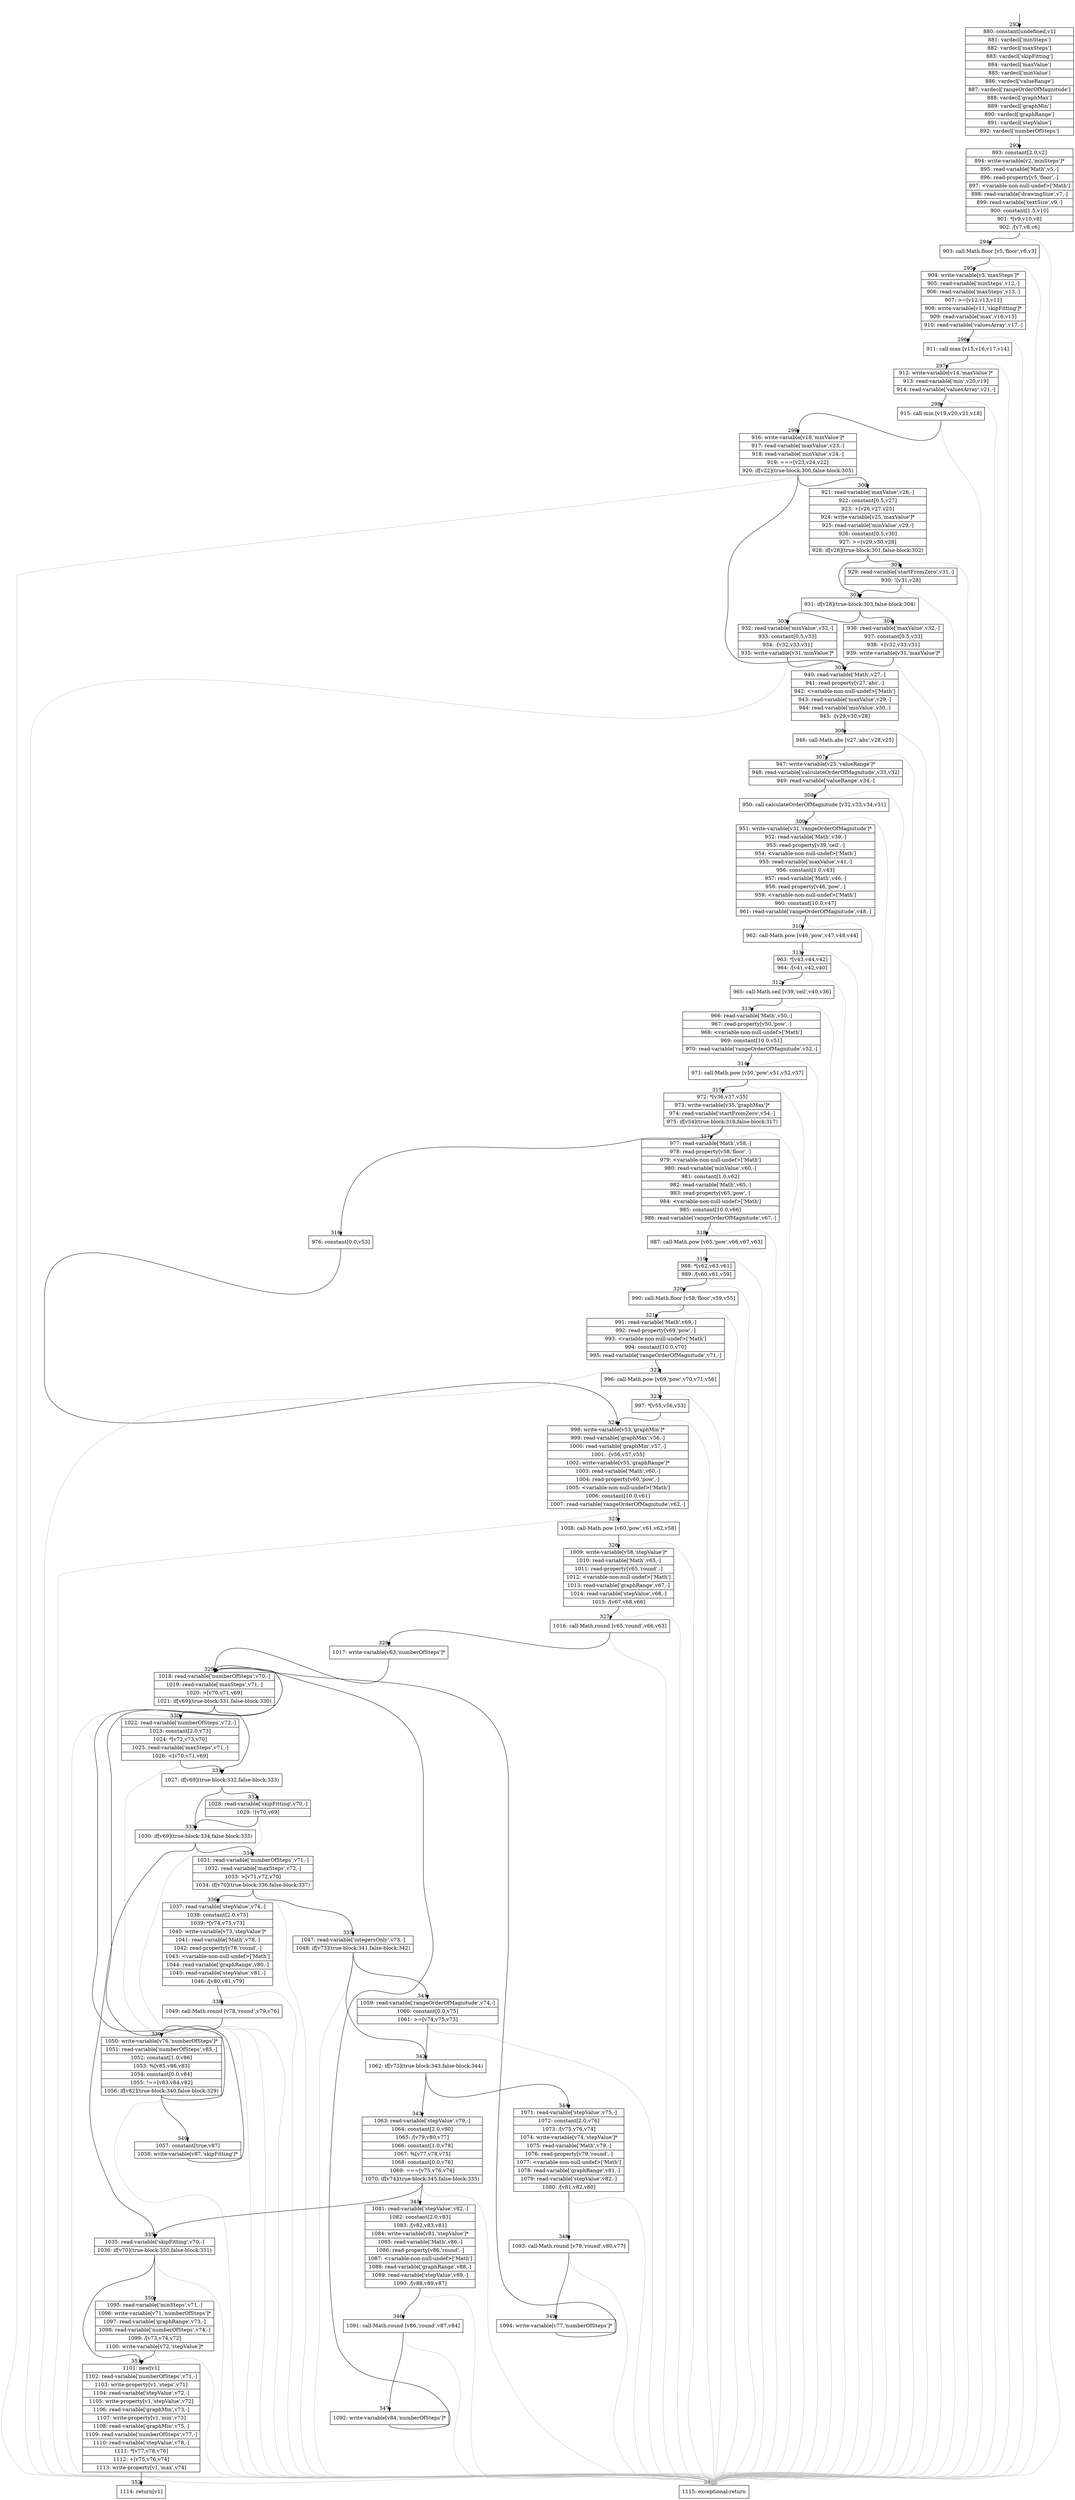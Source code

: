 digraph {
rankdir="TD"
BB_entry35[shape=none,label=""];
BB_entry35 -> BB292 [tailport=s, headport=n, headlabel="    292"]
BB292 [shape=record label="{880: constant[undefined,v1]|881: vardecl['minSteps']|882: vardecl['maxSteps']|883: vardecl['skipFitting']|884: vardecl['maxValue']|885: vardecl['minValue']|886: vardecl['valueRange']|887: vardecl['rangeOrderOfMagnitude']|888: vardecl['graphMax']|889: vardecl['graphMin']|890: vardecl['graphRange']|891: vardecl['stepValue']|892: vardecl['numberOfSteps']}" ] 
BB292 -> BB293 [tailport=s, headport=n, headlabel="      293"]
BB293 [shape=record label="{893: constant[2.0,v2]|894: write-variable[v2,'minSteps']*|895: read-variable['Math',v5,-]|896: read-property[v5,'floor',-]|897: \<variable-non-null-undef\>['Math']|898: read-variable['drawingSize',v7,-]|899: read-variable['textSize',v9,-]|900: constant[1.5,v10]|901: *[v9,v10,v8]|902: /[v7,v8,v6]}" ] 
BB293 -> BB294 [tailport=s, headport=n, headlabel="      294"]
BB293 -> BB353 [tailport=s, headport=n, color=gray, headlabel="      353"]
BB294 [shape=record label="{903: call-Math.floor [v5,'floor',v6,v3]}" ] 
BB294 -> BB295 [tailport=s, headport=n, headlabel="      295"]
BB294 -> BB353 [tailport=s, headport=n, color=gray]
BB295 [shape=record label="{904: write-variable[v3,'maxSteps']*|905: read-variable['minSteps',v12,-]|906: read-variable['maxSteps',v13,-]|907: \>=[v12,v13,v11]|908: write-variable[v11,'skipFitting']*|909: read-variable['max',v16,v15]|910: read-variable['valuesArray',v17,-]}" ] 
BB295 -> BB296 [tailport=s, headport=n, headlabel="      296"]
BB295 -> BB353 [tailport=s, headport=n, color=gray]
BB296 [shape=record label="{911: call-max [v15,v16,v17,v14]}" ] 
BB296 -> BB297 [tailport=s, headport=n, headlabel="      297"]
BB296 -> BB353 [tailport=s, headport=n, color=gray]
BB297 [shape=record label="{912: write-variable[v14,'maxValue']*|913: read-variable['min',v20,v19]|914: read-variable['valuesArray',v21,-]}" ] 
BB297 -> BB298 [tailport=s, headport=n, headlabel="      298"]
BB297 -> BB353 [tailport=s, headport=n, color=gray]
BB298 [shape=record label="{915: call-min [v19,v20,v21,v18]}" ] 
BB298 -> BB299 [tailport=s, headport=n, headlabel="      299"]
BB298 -> BB353 [tailport=s, headport=n, color=gray]
BB299 [shape=record label="{916: write-variable[v18,'minValue']*|917: read-variable['maxValue',v23,-]|918: read-variable['minValue',v24,-]|919: ===[v23,v24,v22]|920: if[v22](true-block:300,false-block:305)}" ] 
BB299 -> BB300 [tailport=s, headport=n, headlabel="      300"]
BB299 -> BB305 [tailport=s, headport=n, headlabel="      305"]
BB299 -> BB353 [tailport=s, headport=n, color=gray]
BB300 [shape=record label="{921: read-variable['maxValue',v26,-]|922: constant[0.5,v27]|923: +[v26,v27,v25]|924: write-variable[v25,'maxValue']*|925: read-variable['minValue',v29,-]|926: constant[0.5,v30]|927: \>=[v29,v30,v28]|928: if[v28](true-block:301,false-block:302)}" ] 
BB300 -> BB302 [tailport=s, headport=n, headlabel="      302"]
BB300 -> BB301 [tailport=s, headport=n, headlabel="      301"]
BB300 -> BB353 [tailport=s, headport=n, color=gray]
BB301 [shape=record label="{929: read-variable['startFromZero',v31,-]|930: ![v31,v28]}" ] 
BB301 -> BB302 [tailport=s, headport=n]
BB301 -> BB353 [tailport=s, headport=n, color=gray]
BB302 [shape=record label="{931: if[v28](true-block:303,false-block:304)}" ] 
BB302 -> BB303 [tailport=s, headport=n, headlabel="      303"]
BB302 -> BB304 [tailport=s, headport=n, headlabel="      304"]
BB303 [shape=record label="{932: read-variable['minValue',v32,-]|933: constant[0.5,v33]|934: -[v32,v33,v31]|935: write-variable[v31,'minValue']*}" ] 
BB303 -> BB305 [tailport=s, headport=n]
BB303 -> BB353 [tailport=s, headport=n, color=gray]
BB304 [shape=record label="{936: read-variable['maxValue',v32,-]|937: constant[0.5,v33]|938: +[v32,v33,v31]|939: write-variable[v31,'maxValue']*}" ] 
BB304 -> BB305 [tailport=s, headport=n]
BB304 -> BB353 [tailport=s, headport=n, color=gray]
BB305 [shape=record label="{940: read-variable['Math',v27,-]|941: read-property[v27,'abs',-]|942: \<variable-non-null-undef\>['Math']|943: read-variable['maxValue',v29,-]|944: read-variable['minValue',v30,-]|945: -[v29,v30,v28]}" ] 
BB305 -> BB306 [tailport=s, headport=n, headlabel="      306"]
BB305 -> BB353 [tailport=s, headport=n, color=gray]
BB306 [shape=record label="{946: call-Math.abs [v27,'abs',v28,v25]}" ] 
BB306 -> BB307 [tailport=s, headport=n, headlabel="      307"]
BB306 -> BB353 [tailport=s, headport=n, color=gray]
BB307 [shape=record label="{947: write-variable[v25,'valueRange']*|948: read-variable['calculateOrderOfMagnitude',v33,v32]|949: read-variable['valueRange',v34,-]}" ] 
BB307 -> BB308 [tailport=s, headport=n, headlabel="      308"]
BB307 -> BB353 [tailport=s, headport=n, color=gray]
BB308 [shape=record label="{950: call-calculateOrderOfMagnitude [v32,v33,v34,v31]}" ] 
BB308 -> BB309 [tailport=s, headport=n, headlabel="      309"]
BB308 -> BB353 [tailport=s, headport=n, color=gray]
BB309 [shape=record label="{951: write-variable[v31,'rangeOrderOfMagnitude']*|952: read-variable['Math',v39,-]|953: read-property[v39,'ceil',-]|954: \<variable-non-null-undef\>['Math']|955: read-variable['maxValue',v41,-]|956: constant[1.0,v43]|957: read-variable['Math',v46,-]|958: read-property[v46,'pow',-]|959: \<variable-non-null-undef\>['Math']|960: constant[10.0,v47]|961: read-variable['rangeOrderOfMagnitude',v48,-]}" ] 
BB309 -> BB310 [tailport=s, headport=n, headlabel="      310"]
BB309 -> BB353 [tailport=s, headport=n, color=gray]
BB310 [shape=record label="{962: call-Math.pow [v46,'pow',v47,v48,v44]}" ] 
BB310 -> BB311 [tailport=s, headport=n, headlabel="      311"]
BB310 -> BB353 [tailport=s, headport=n, color=gray]
BB311 [shape=record label="{963: *[v43,v44,v42]|964: /[v41,v42,v40]}" ] 
BB311 -> BB312 [tailport=s, headport=n, headlabel="      312"]
BB311 -> BB353 [tailport=s, headport=n, color=gray]
BB312 [shape=record label="{965: call-Math.ceil [v39,'ceil',v40,v36]}" ] 
BB312 -> BB313 [tailport=s, headport=n, headlabel="      313"]
BB312 -> BB353 [tailport=s, headport=n, color=gray]
BB313 [shape=record label="{966: read-variable['Math',v50,-]|967: read-property[v50,'pow',-]|968: \<variable-non-null-undef\>['Math']|969: constant[10.0,v51]|970: read-variable['rangeOrderOfMagnitude',v52,-]}" ] 
BB313 -> BB314 [tailport=s, headport=n, headlabel="      314"]
BB313 -> BB353 [tailport=s, headport=n, color=gray]
BB314 [shape=record label="{971: call-Math.pow [v50,'pow',v51,v52,v37]}" ] 
BB314 -> BB315 [tailport=s, headport=n, headlabel="      315"]
BB314 -> BB353 [tailport=s, headport=n, color=gray]
BB315 [shape=record label="{972: *[v36,v37,v35]|973: write-variable[v35,'graphMax']*|974: read-variable['startFromZero',v54,-]|975: if[v54](true-block:316,false-block:317)}" ] 
BB315 -> BB316 [tailport=s, headport=n, headlabel="      316"]
BB315 -> BB317 [tailport=s, headport=n, headlabel="      317"]
BB315 -> BB353 [tailport=s, headport=n, color=gray]
BB316 [shape=record label="{976: constant[0.0,v53]}" ] 
BB316 -> BB324 [tailport=s, headport=n, headlabel="      324"]
BB317 [shape=record label="{977: read-variable['Math',v58,-]|978: read-property[v58,'floor',-]|979: \<variable-non-null-undef\>['Math']|980: read-variable['minValue',v60,-]|981: constant[1.0,v62]|982: read-variable['Math',v65,-]|983: read-property[v65,'pow',-]|984: \<variable-non-null-undef\>['Math']|985: constant[10.0,v66]|986: read-variable['rangeOrderOfMagnitude',v67,-]}" ] 
BB317 -> BB318 [tailport=s, headport=n, headlabel="      318"]
BB317 -> BB353 [tailport=s, headport=n, color=gray]
BB318 [shape=record label="{987: call-Math.pow [v65,'pow',v66,v67,v63]}" ] 
BB318 -> BB319 [tailport=s, headport=n, headlabel="      319"]
BB318 -> BB353 [tailport=s, headport=n, color=gray]
BB319 [shape=record label="{988: *[v62,v63,v61]|989: /[v60,v61,v59]}" ] 
BB319 -> BB320 [tailport=s, headport=n, headlabel="      320"]
BB319 -> BB353 [tailport=s, headport=n, color=gray]
BB320 [shape=record label="{990: call-Math.floor [v58,'floor',v59,v55]}" ] 
BB320 -> BB321 [tailport=s, headport=n, headlabel="      321"]
BB320 -> BB353 [tailport=s, headport=n, color=gray]
BB321 [shape=record label="{991: read-variable['Math',v69,-]|992: read-property[v69,'pow',-]|993: \<variable-non-null-undef\>['Math']|994: constant[10.0,v70]|995: read-variable['rangeOrderOfMagnitude',v71,-]}" ] 
BB321 -> BB322 [tailport=s, headport=n, headlabel="      322"]
BB321 -> BB353 [tailport=s, headport=n, color=gray]
BB322 [shape=record label="{996: call-Math.pow [v69,'pow',v70,v71,v56]}" ] 
BB322 -> BB323 [tailport=s, headport=n, headlabel="      323"]
BB322 -> BB353 [tailport=s, headport=n, color=gray]
BB323 [shape=record label="{997: *[v55,v56,v53]}" ] 
BB323 -> BB324 [tailport=s, headport=n]
BB323 -> BB353 [tailport=s, headport=n, color=gray]
BB324 [shape=record label="{998: write-variable[v53,'graphMin']*|999: read-variable['graphMax',v56,-]|1000: read-variable['graphMin',v57,-]|1001: -[v56,v57,v55]|1002: write-variable[v55,'graphRange']*|1003: read-variable['Math',v60,-]|1004: read-property[v60,'pow',-]|1005: \<variable-non-null-undef\>['Math']|1006: constant[10.0,v61]|1007: read-variable['rangeOrderOfMagnitude',v62,-]}" ] 
BB324 -> BB325 [tailport=s, headport=n, headlabel="      325"]
BB324 -> BB353 [tailport=s, headport=n, color=gray]
BB325 [shape=record label="{1008: call-Math.pow [v60,'pow',v61,v62,v58]}" ] 
BB325 -> BB326 [tailport=s, headport=n, headlabel="      326"]
BB325 -> BB353 [tailport=s, headport=n, color=gray]
BB326 [shape=record label="{1009: write-variable[v58,'stepValue']*|1010: read-variable['Math',v65,-]|1011: read-property[v65,'round',-]|1012: \<variable-non-null-undef\>['Math']|1013: read-variable['graphRange',v67,-]|1014: read-variable['stepValue',v68,-]|1015: /[v67,v68,v66]}" ] 
BB326 -> BB327 [tailport=s, headport=n, headlabel="      327"]
BB326 -> BB353 [tailport=s, headport=n, color=gray]
BB327 [shape=record label="{1016: call-Math.round [v65,'round',v66,v63]}" ] 
BB327 -> BB328 [tailport=s, headport=n, headlabel="      328"]
BB327 -> BB353 [tailport=s, headport=n, color=gray]
BB328 [shape=record label="{1017: write-variable[v63,'numberOfSteps']*}" ] 
BB328 -> BB329 [tailport=s, headport=n, headlabel="      329"]
BB329 [shape=record label="{1018: read-variable['numberOfSteps',v70,-]|1019: read-variable['maxSteps',v71,-]|1020: \>[v70,v71,v69]|1021: if[v69](true-block:331,false-block:330)}" ] 
BB329 -> BB331 [tailport=s, headport=n, headlabel="      331"]
BB329 -> BB330 [tailport=s, headport=n, headlabel="      330"]
BB329 -> BB353 [tailport=s, headport=n, color=gray]
BB330 [shape=record label="{1022: read-variable['numberOfSteps',v72,-]|1023: constant[2.0,v73]|1024: *[v72,v73,v70]|1025: read-variable['maxSteps',v71,-]|1026: \<[v70,v71,v69]}" ] 
BB330 -> BB331 [tailport=s, headport=n]
BB330 -> BB353 [tailport=s, headport=n, color=gray]
BB331 [shape=record label="{1027: if[v69](true-block:332,false-block:333)}" ] 
BB331 -> BB333 [tailport=s, headport=n, headlabel="      333"]
BB331 -> BB332 [tailport=s, headport=n, headlabel="      332"]
BB332 [shape=record label="{1028: read-variable['skipFitting',v70,-]|1029: ![v70,v69]}" ] 
BB332 -> BB333 [tailport=s, headport=n]
BB332 -> BB353 [tailport=s, headport=n, color=gray]
BB333 [shape=record label="{1030: if[v69](true-block:334,false-block:335)}" ] 
BB333 -> BB334 [tailport=s, headport=n, headlabel="      334"]
BB333 -> BB335 [tailport=s, headport=n, headlabel="      335"]
BB334 [shape=record label="{1031: read-variable['numberOfSteps',v71,-]|1032: read-variable['maxSteps',v72,-]|1033: \>[v71,v72,v70]|1034: if[v70](true-block:336,false-block:337)}" ] 
BB334 -> BB336 [tailport=s, headport=n, headlabel="      336"]
BB334 -> BB337 [tailport=s, headport=n, headlabel="      337"]
BB334 -> BB353 [tailport=s, headport=n, color=gray]
BB335 [shape=record label="{1035: read-variable['skipFitting',v70,-]|1036: if[v70](true-block:350,false-block:351)}" ] 
BB335 -> BB350 [tailport=s, headport=n, headlabel="      350"]
BB335 -> BB351 [tailport=s, headport=n, headlabel="      351"]
BB335 -> BB353 [tailport=s, headport=n, color=gray]
BB336 [shape=record label="{1037: read-variable['stepValue',v74,-]|1038: constant[2.0,v75]|1039: *[v74,v75,v73]|1040: write-variable[v73,'stepValue']*|1041: read-variable['Math',v78,-]|1042: read-property[v78,'round',-]|1043: \<variable-non-null-undef\>['Math']|1044: read-variable['graphRange',v80,-]|1045: read-variable['stepValue',v81,-]|1046: /[v80,v81,v79]}" ] 
BB336 -> BB338 [tailport=s, headport=n, headlabel="      338"]
BB336 -> BB353 [tailport=s, headport=n, color=gray]
BB337 [shape=record label="{1047: read-variable['integersOnly',v73,-]|1048: if[v73](true-block:341,false-block:342)}" ] 
BB337 -> BB342 [tailport=s, headport=n, headlabel="      342"]
BB337 -> BB341 [tailport=s, headport=n, headlabel="      341"]
BB337 -> BB353 [tailport=s, headport=n, color=gray]
BB338 [shape=record label="{1049: call-Math.round [v78,'round',v79,v76]}" ] 
BB338 -> BB339 [tailport=s, headport=n, headlabel="      339"]
BB338 -> BB353 [tailport=s, headport=n, color=gray]
BB339 [shape=record label="{1050: write-variable[v76,'numberOfSteps']*|1051: read-variable['numberOfSteps',v85,-]|1052: constant[1.0,v86]|1053: %[v85,v86,v83]|1054: constant[0.0,v84]|1055: !==[v83,v84,v82]|1056: if[v82](true-block:340,false-block:329)}" ] 
BB339 -> BB340 [tailport=s, headport=n, headlabel="      340"]
BB339 -> BB329 [tailport=s, headport=n]
BB339 -> BB353 [tailport=s, headport=n, color=gray]
BB340 [shape=record label="{1057: constant[true,v87]|1058: write-variable[v87,'skipFitting']*}" ] 
BB340 -> BB329 [tailport=s, headport=n]
BB341 [shape=record label="{1059: read-variable['rangeOrderOfMagnitude',v74,-]|1060: constant[0.0,v75]|1061: \>=[v74,v75,v73]}" ] 
BB341 -> BB342 [tailport=s, headport=n]
BB341 -> BB353 [tailport=s, headport=n, color=gray]
BB342 [shape=record label="{1062: if[v73](true-block:343,false-block:344)}" ] 
BB342 -> BB343 [tailport=s, headport=n, headlabel="      343"]
BB342 -> BB344 [tailport=s, headport=n, headlabel="      344"]
BB343 [shape=record label="{1063: read-variable['stepValue',v79,-]|1064: constant[2.0,v80]|1065: /[v79,v80,v77]|1066: constant[1.0,v78]|1067: %[v77,v78,v75]|1068: constant[0.0,v76]|1069: ===[v75,v76,v74]|1070: if[v74](true-block:345,false-block:335)}" ] 
BB343 -> BB345 [tailport=s, headport=n, headlabel="      345"]
BB343 -> BB335 [tailport=s, headport=n]
BB343 -> BB353 [tailport=s, headport=n, color=gray]
BB344 [shape=record label="{1071: read-variable['stepValue',v75,-]|1072: constant[2.0,v76]|1073: /[v75,v76,v74]|1074: write-variable[v74,'stepValue']*|1075: read-variable['Math',v79,-]|1076: read-property[v79,'round',-]|1077: \<variable-non-null-undef\>['Math']|1078: read-variable['graphRange',v81,-]|1079: read-variable['stepValue',v82,-]|1080: /[v81,v82,v80]}" ] 
BB344 -> BB348 [tailport=s, headport=n, headlabel="      348"]
BB344 -> BB353 [tailport=s, headport=n, color=gray]
BB345 [shape=record label="{1081: read-variable['stepValue',v82,-]|1082: constant[2.0,v83]|1083: /[v82,v83,v81]|1084: write-variable[v81,'stepValue']*|1085: read-variable['Math',v86,-]|1086: read-property[v86,'round',-]|1087: \<variable-non-null-undef\>['Math']|1088: read-variable['graphRange',v88,-]|1089: read-variable['stepValue',v89,-]|1090: /[v88,v89,v87]}" ] 
BB345 -> BB346 [tailport=s, headport=n, headlabel="      346"]
BB345 -> BB353 [tailport=s, headport=n, color=gray]
BB346 [shape=record label="{1091: call-Math.round [v86,'round',v87,v84]}" ] 
BB346 -> BB347 [tailport=s, headport=n, headlabel="      347"]
BB346 -> BB353 [tailport=s, headport=n, color=gray]
BB347 [shape=record label="{1092: write-variable[v84,'numberOfSteps']*}" ] 
BB347 -> BB329 [tailport=s, headport=n]
BB348 [shape=record label="{1093: call-Math.round [v79,'round',v80,v77]}" ] 
BB348 -> BB349 [tailport=s, headport=n, headlabel="      349"]
BB348 -> BB353 [tailport=s, headport=n, color=gray]
BB349 [shape=record label="{1094: write-variable[v77,'numberOfSteps']*}" ] 
BB349 -> BB329 [tailport=s, headport=n]
BB350 [shape=record label="{1095: read-variable['minSteps',v71,-]|1096: write-variable[v71,'numberOfSteps']*|1097: read-variable['graphRange',v73,-]|1098: read-variable['numberOfSteps',v74,-]|1099: /[v73,v74,v72]|1100: write-variable[v72,'stepValue']*}" ] 
BB350 -> BB351 [tailport=s, headport=n]
BB350 -> BB353 [tailport=s, headport=n, color=gray]
BB351 [shape=record label="{1101: new[v1]|1102: read-variable['numberOfSteps',v71,-]|1103: write-property[v1,'steps',v71]|1104: read-variable['stepValue',v72,-]|1105: write-property[v1,'stepValue',v72]|1106: read-variable['graphMin',v73,-]|1107: write-property[v1,'min',v73]|1108: read-variable['graphMin',v75,-]|1109: read-variable['numberOfSteps',v77,-]|1110: read-variable['stepValue',v78,-]|1111: *[v77,v78,v76]|1112: +[v75,v76,v74]|1113: write-property[v1,'max',v74]}" ] 
BB351 -> BB352 [tailport=s, headport=n, headlabel="      352"]
BB351 -> BB353 [tailport=s, headport=n, color=gray]
BB352 [shape=record label="{1114: return[v1]}" ] 
BB353 [shape=record label="{1115: exceptional-return}" ] 
//#$~ 457
}
